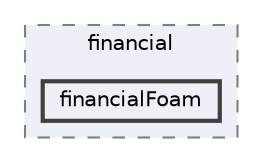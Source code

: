 digraph "applications/solvers/financial/financialFoam"
{
 // LATEX_PDF_SIZE
  bgcolor="transparent";
  edge [fontname=Helvetica,fontsize=10,labelfontname=Helvetica,labelfontsize=10];
  node [fontname=Helvetica,fontsize=10,shape=box,height=0.2,width=0.4];
  compound=true
  subgraph clusterdir_0f15bfe3247741cfcc815fabfe093dba {
    graph [ bgcolor="#edf0f7", pencolor="grey50", label="financial", fontname=Helvetica,fontsize=10 style="filled,dashed", URL="dir_0f15bfe3247741cfcc815fabfe093dba.html",tooltip=""]
  dir_d5395cd36be7b208a8732441aba5a3ea [label="financialFoam", fillcolor="#edf0f7", color="grey25", style="filled,bold", URL="dir_d5395cd36be7b208a8732441aba5a3ea.html",tooltip=""];
  }
}
